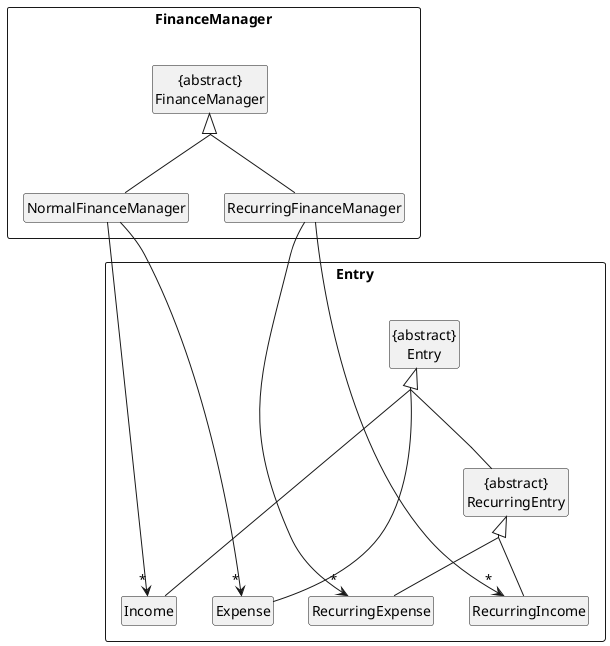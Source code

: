 @startuml
hide circle
skinparam classAttributeIconSize 0
skinparam groupInheritance 2
package "FinanceManager" <<Rectangle>> {
class  "{abstract}\nFinanceManager"
class NormalFinanceManager
class RecurringFinanceManager
}

package "Entry" <<Rectangle>> {

class "{abstract}\nRecurringEntry"
class RecurringExpense
class RecurringIncome
class "{abstract}\nEntry"
class Income
class Expense
}

RecurringFinanceManager -u-|> "{abstract}\nFinanceManager"
NormalFinanceManager -u-|> "{abstract}\nFinanceManager"



RecurringFinanceManager ----> "*" RecurringIncome
RecurringFinanceManager ----> "*" RecurringExpense
NormalFinanceManager ----> "*" Income
NormalFinanceManager ----> "*" Expense

"{abstract}\nRecurringEntry" -u-|> "{abstract}\nEntry"
RecurringIncome -u-|> "{abstract}\nRecurringEntry"
RecurringExpense -u-|> "{abstract}\nRecurringEntry"
Income -u--|> "{abstract}\nEntry"
Expense -u--|> "{abstract}\nEntry"

hide members
@enduml

